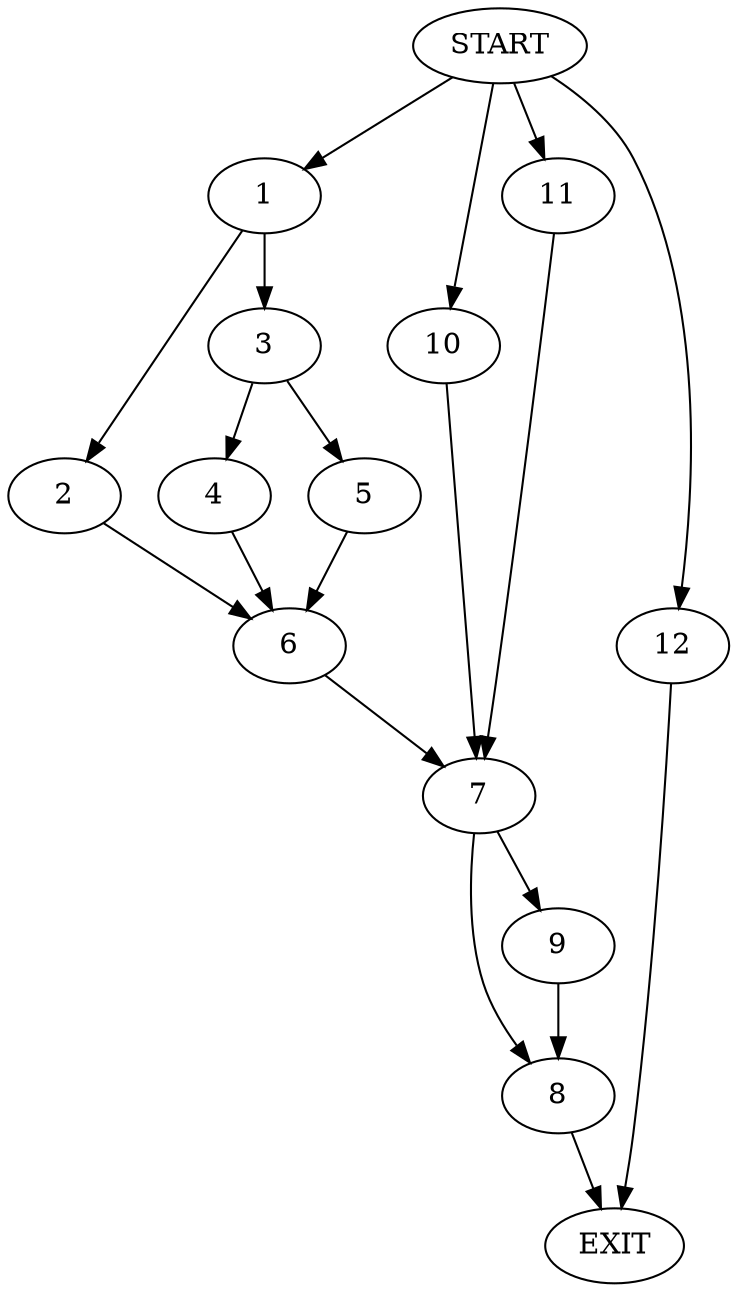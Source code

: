 digraph {
0 [label="START"]
13 [label="EXIT"]
0 -> 1
1 -> 2
1 -> 3
3 -> 4
3 -> 5
2 -> 6
6 -> 7
4 -> 6
5 -> 6
7 -> 8
7 -> 9
0 -> 10
10 -> 7
0 -> 11
11 -> 7
8 -> 13
9 -> 8
0 -> 12
12 -> 13
}
